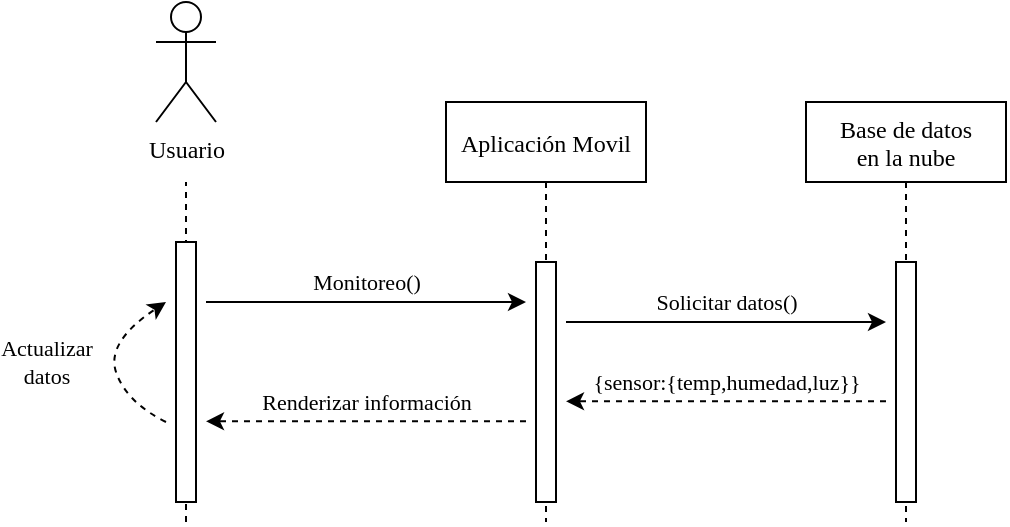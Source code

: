 <mxfile version="13.9.9" type="device"><diagram id="kgpKYQtTHZ0yAKxKKP6v" name="Page-1"><mxGraphModel dx="706" dy="408" grid="1" gridSize="10" guides="1" tooltips="1" connect="1" arrows="1" fold="1" page="1" pageScale="1" pageWidth="850" pageHeight="1100" math="0" shadow="0"><root><mxCell id="0"/><mxCell id="1" parent="0"/><mxCell id="tMqE_D-PlGXm2gBbhQrX-3" value="" style="endArrow=none;dashed=1;html=1;fontFamily=Times New Roman;" edge="1" parent="1"><mxGeometry width="50" height="50" relative="1" as="geometry"><mxPoint x="170" y="290" as="sourcePoint"/><mxPoint x="170" y="120" as="targetPoint"/></mxGeometry></mxCell><mxCell id="3nuBFxr9cyL0pnOWT2aG-5" value="Aplicación Movil" style="shape=umlLifeline;perimeter=lifelinePerimeter;container=1;collapsible=0;recursiveResize=0;rounded=0;shadow=0;strokeWidth=1;fontFamily=Times New Roman;" parent="1" vertex="1"><mxGeometry x="300" y="80" width="100" height="210" as="geometry"/></mxCell><mxCell id="3nuBFxr9cyL0pnOWT2aG-6" value="" style="points=[];perimeter=orthogonalPerimeter;rounded=0;shadow=0;strokeWidth=1;fontFamily=Times New Roman;" parent="3nuBFxr9cyL0pnOWT2aG-5" vertex="1"><mxGeometry x="45" y="80" width="10" height="120" as="geometry"/></mxCell><mxCell id="tMqE_D-PlGXm2gBbhQrX-1" value="Usuario" style="shape=umlActor;verticalLabelPosition=bottom;verticalAlign=top;html=1;outlineConnect=0;fontFamily=Times New Roman;" vertex="1" parent="1"><mxGeometry x="155" y="30" width="30" height="60" as="geometry"/></mxCell><mxCell id="3nuBFxr9cyL0pnOWT2aG-2" value="" style="points=[];perimeter=orthogonalPerimeter;rounded=0;shadow=0;strokeWidth=1;fontFamily=Times New Roman;" parent="1" vertex="1"><mxGeometry x="165" y="150" width="10" height="130" as="geometry"/></mxCell><mxCell id="tMqE_D-PlGXm2gBbhQrX-4" value="Base de datos&#10;en la nube" style="shape=umlLifeline;perimeter=lifelinePerimeter;container=1;collapsible=0;recursiveResize=0;rounded=0;shadow=0;strokeWidth=1;fontFamily=Times New Roman;" vertex="1" parent="1"><mxGeometry x="480" y="80" width="100" height="210" as="geometry"/></mxCell><mxCell id="tMqE_D-PlGXm2gBbhQrX-5" value="" style="points=[];perimeter=orthogonalPerimeter;rounded=0;shadow=0;strokeWidth=1;fontFamily=Times New Roman;" vertex="1" parent="tMqE_D-PlGXm2gBbhQrX-4"><mxGeometry x="45" y="80" width="10" height="120" as="geometry"/></mxCell><mxCell id="tMqE_D-PlGXm2gBbhQrX-7" value="Monitoreo()" style="endArrow=classic;html=1;fontFamily=Times New Roman;" edge="1" parent="1"><mxGeometry y="10" width="50" height="50" relative="1" as="geometry"><mxPoint x="180" y="180" as="sourcePoint"/><mxPoint x="340" y="180" as="targetPoint"/><mxPoint as="offset"/></mxGeometry></mxCell><mxCell id="tMqE_D-PlGXm2gBbhQrX-8" value="Solicitar datos()" style="endArrow=classic;html=1;fontFamily=Times New Roman;" edge="1" parent="1"><mxGeometry y="10" width="50" height="50" relative="1" as="geometry"><mxPoint x="360.0" y="190" as="sourcePoint"/><mxPoint x="520" y="190" as="targetPoint"/><mxPoint as="offset"/></mxGeometry></mxCell><mxCell id="tMqE_D-PlGXm2gBbhQrX-9" value="{sensor:{temp,humedad,luz}}" style="endArrow=classic;html=1;fontFamily=Times New Roman;dashed=1;" edge="1" parent="1"><mxGeometry y="-10" width="50" height="50" relative="1" as="geometry"><mxPoint x="520" y="229.66" as="sourcePoint"/><mxPoint x="360" y="229.66" as="targetPoint"/><mxPoint as="offset"/></mxGeometry></mxCell><mxCell id="tMqE_D-PlGXm2gBbhQrX-10" value="Renderizar información" style="endArrow=classic;html=1;fontFamily=Times New Roman;dashed=1;" edge="1" parent="1"><mxGeometry y="-10" width="50" height="50" relative="1" as="geometry"><mxPoint x="340" y="239.66" as="sourcePoint"/><mxPoint x="180" y="239.66" as="targetPoint"/><mxPoint as="offset"/></mxGeometry></mxCell><mxCell id="tMqE_D-PlGXm2gBbhQrX-11" value="Actualizar&lt;br&gt;datos" style="curved=1;endArrow=classic;html=1;dashed=1;fontFamily=Times New Roman;" edge="1" parent="1"><mxGeometry x="0.199" y="32" width="50" height="50" relative="1" as="geometry"><mxPoint x="160" y="240" as="sourcePoint"/><mxPoint x="160" y="180" as="targetPoint"/><Array as="points"><mxPoint x="140" y="230"/><mxPoint x="130" y="200"/></Array><mxPoint x="-12" y="37" as="offset"/></mxGeometry></mxCell></root></mxGraphModel></diagram></mxfile>